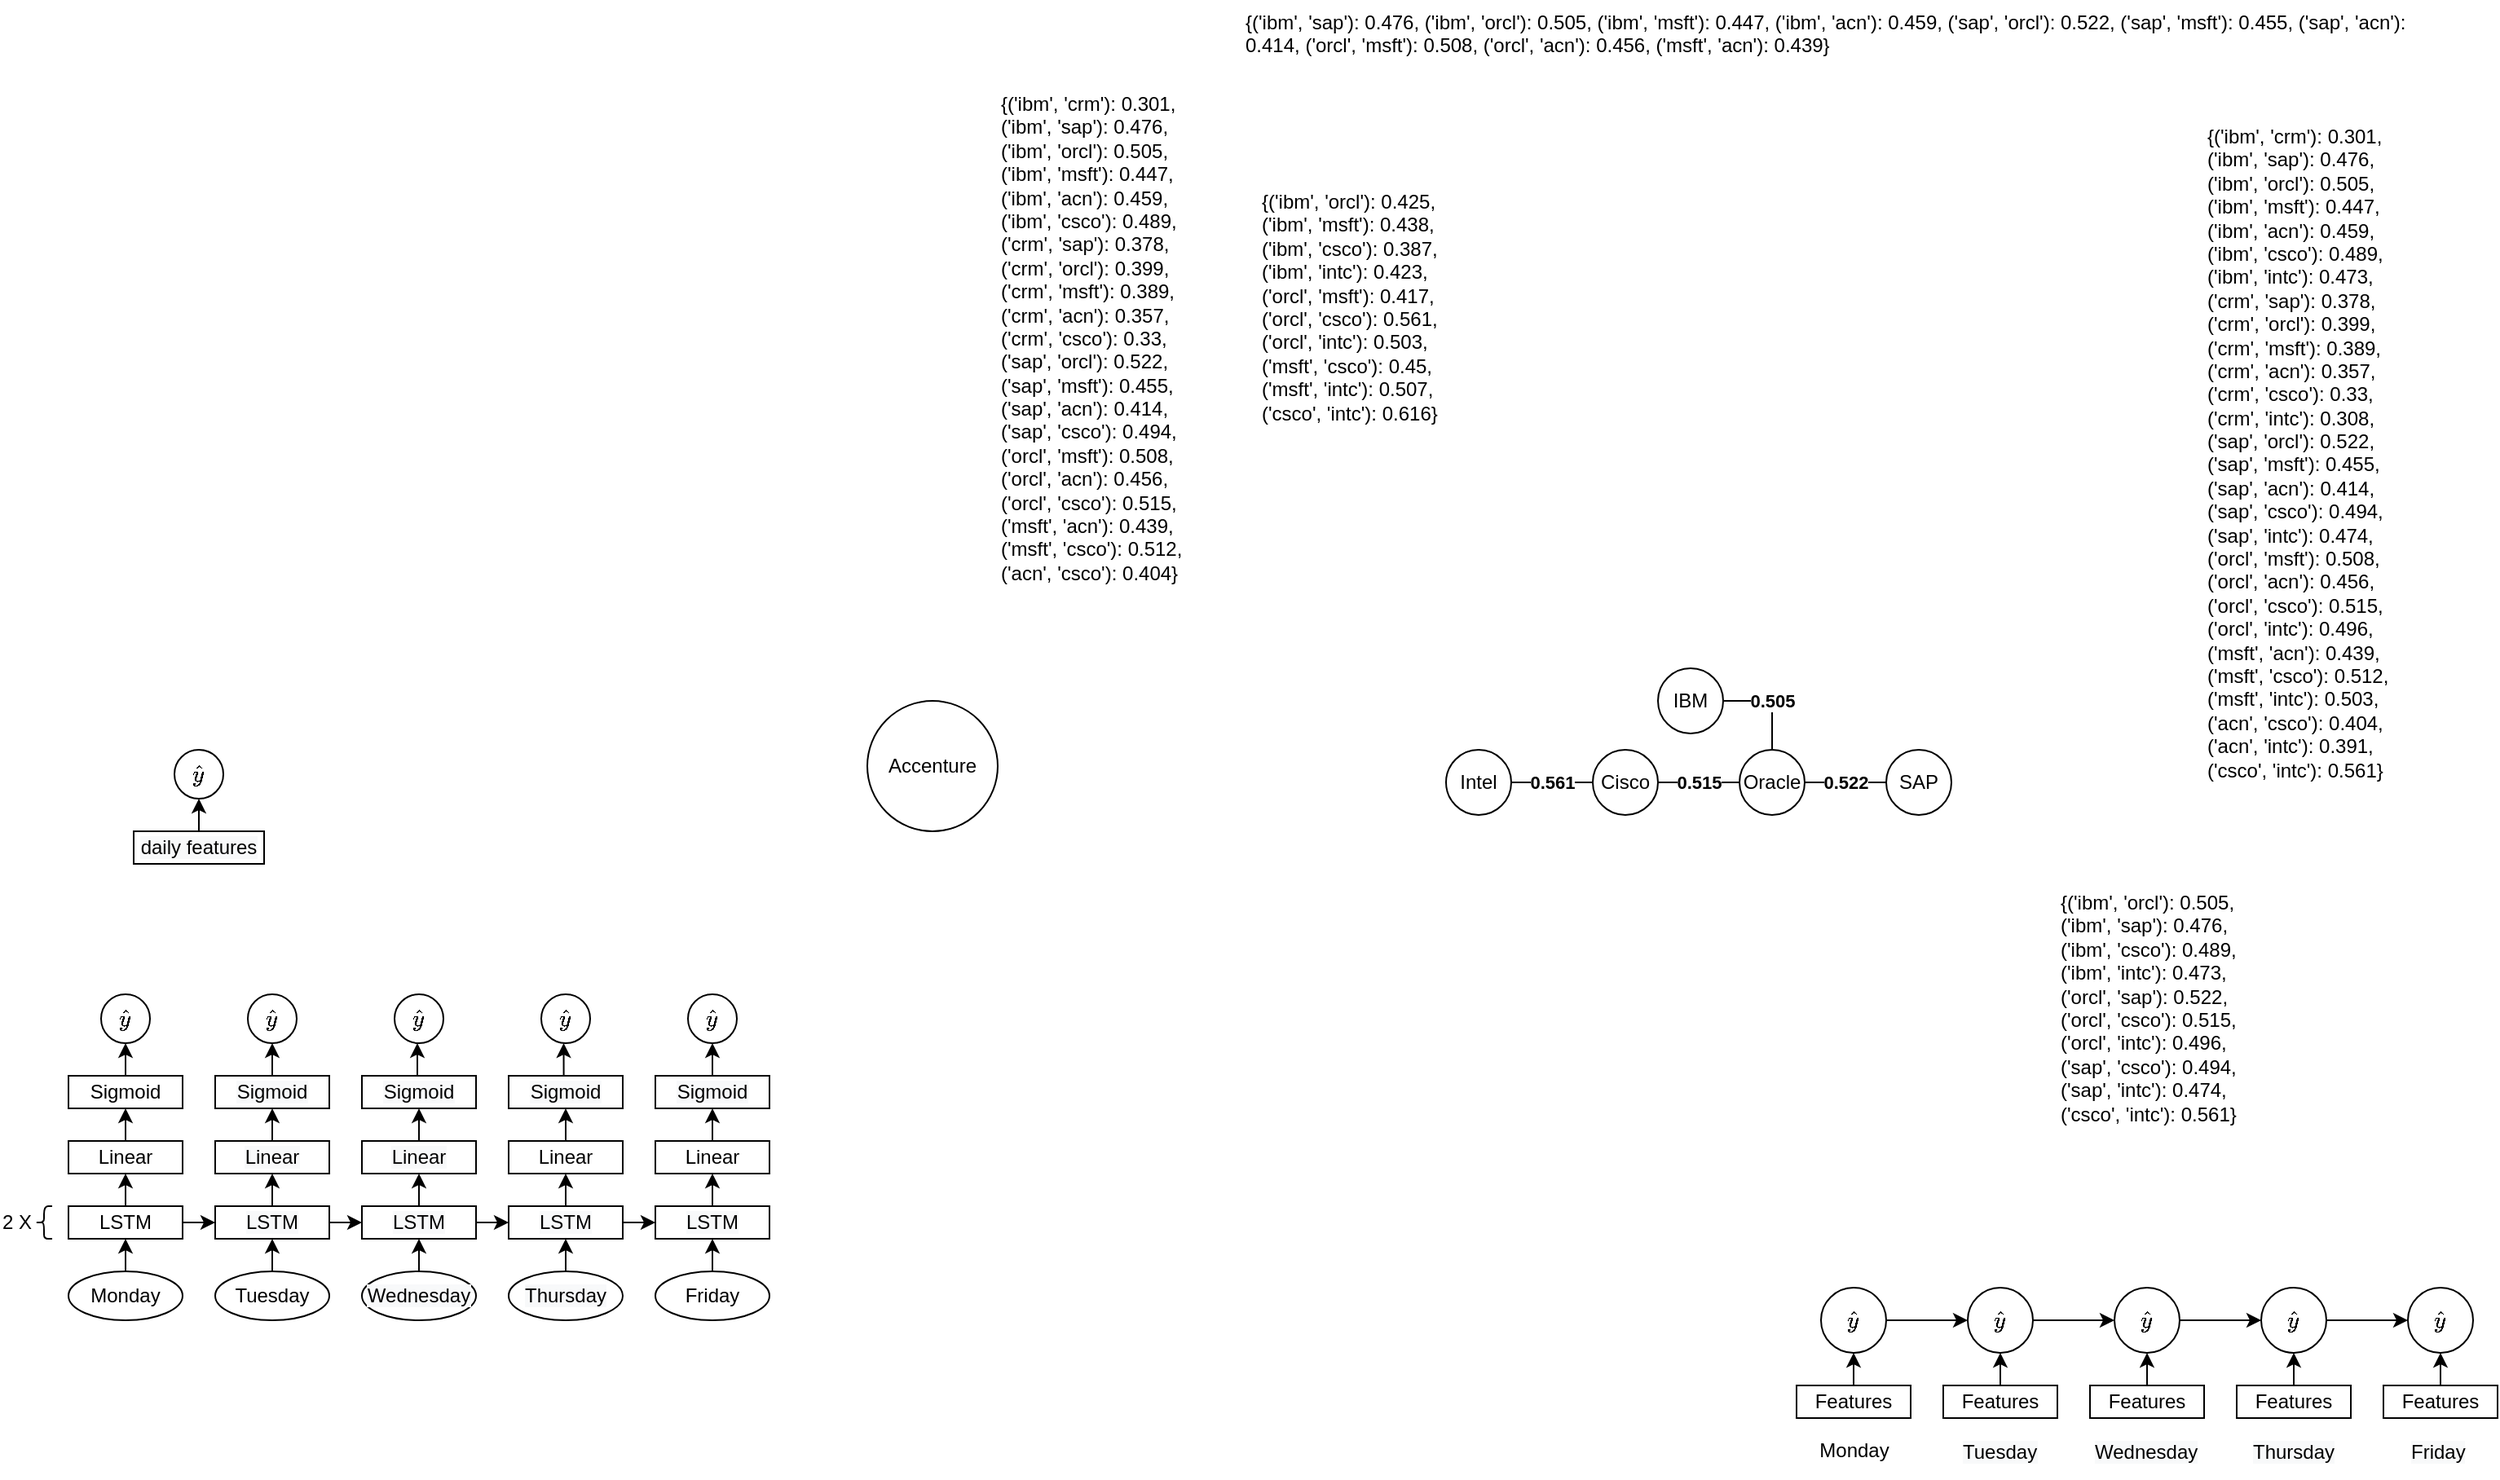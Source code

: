 <mxfile version="13.6.9" type="github">
  <diagram id="E6s0HOv1Aa1o53uXts_-" name="Page-1">
    <mxGraphModel dx="1419" dy="293" grid="1" gridSize="10" guides="1" tooltips="1" connect="1" arrows="1" fold="1" page="1" pageScale="1" pageWidth="850" pageHeight="1100" math="1" shadow="0">
      <root>
        <mxCell id="0" />
        <mxCell id="1" parent="0" />
        <mxCell id="63We0tcy4YD0tNSfpsTy-4" value="{(&#39;ibm&#39;, &#39;sap&#39;): 0.476, (&#39;ibm&#39;, &#39;orcl&#39;): 0.505, (&#39;ibm&#39;, &#39;msft&#39;): 0.447, (&#39;ibm&#39;, &#39;acn&#39;): 0.459, (&#39;sap&#39;, &#39;orcl&#39;): 0.522, (&#39;sap&#39;, &#39;msft&#39;): 0.455, (&#39;sap&#39;, &#39;acn&#39;): 0.414, (&#39;orcl&#39;, &#39;msft&#39;): 0.508, (&#39;orcl&#39;, &#39;acn&#39;): 0.456, (&#39;msft&#39;, &#39;acn&#39;): 0.439}" style="text;whiteSpace=wrap;html=1;" parent="1" vertex="1">
          <mxGeometry x="80" y="160" width="730" height="90" as="geometry" />
        </mxCell>
        <mxCell id="63We0tcy4YD0tNSfpsTy-9" value="Accenture" style="ellipse;whiteSpace=wrap;html=1;aspect=fixed;" parent="1" vertex="1">
          <mxGeometry x="-150" y="590" width="80" height="80" as="geometry" />
        </mxCell>
        <mxCell id="63We0tcy4YD0tNSfpsTy-21" value="{(&#39;ibm&#39;, &#39;crm&#39;): 0.301, (&#39;ibm&#39;, &#39;sap&#39;): 0.476, (&#39;ibm&#39;, &#39;orcl&#39;): 0.505, (&#39;ibm&#39;, &#39;msft&#39;): 0.447, (&#39;ibm&#39;, &#39;acn&#39;): 0.459, (&#39;ibm&#39;, &#39;csco&#39;): 0.489, (&#39;crm&#39;, &#39;sap&#39;): 0.378, (&#39;crm&#39;, &#39;orcl&#39;): 0.399, (&#39;crm&#39;, &#39;msft&#39;): 0.389, (&#39;crm&#39;, &#39;acn&#39;): 0.357, (&#39;crm&#39;, &#39;csco&#39;): 0.33, (&#39;sap&#39;, &#39;orcl&#39;): 0.522, (&#39;sap&#39;, &#39;msft&#39;): 0.455, (&#39;sap&#39;, &#39;acn&#39;): 0.414, (&#39;sap&#39;, &#39;csco&#39;): 0.494, (&#39;orcl&#39;, &#39;msft&#39;): 0.508, (&#39;orcl&#39;, &#39;acn&#39;): 0.456, (&#39;orcl&#39;, &#39;csco&#39;): 0.515, (&#39;msft&#39;, &#39;acn&#39;): 0.439, (&#39;msft&#39;, &#39;csco&#39;): 0.512, (&#39;acn&#39;, &#39;csco&#39;): 0.404}" style="text;whiteSpace=wrap;html=1;" parent="1" vertex="1">
          <mxGeometry x="-70" y="210" width="130" height="90" as="geometry" />
        </mxCell>
        <mxCell id="63We0tcy4YD0tNSfpsTy-27" value="{(&#39;ibm&#39;, &#39;crm&#39;): 0.301, (&#39;ibm&#39;, &#39;sap&#39;): 0.476, (&#39;ibm&#39;, &#39;orcl&#39;): 0.505, (&#39;ibm&#39;, &#39;msft&#39;): 0.447, (&#39;ibm&#39;, &#39;acn&#39;): 0.459, (&#39;ibm&#39;, &#39;csco&#39;): 0.489, (&#39;ibm&#39;, &#39;intc&#39;): 0.473, (&#39;crm&#39;, &#39;sap&#39;): 0.378, (&#39;crm&#39;, &#39;orcl&#39;): 0.399, (&#39;crm&#39;, &#39;msft&#39;): 0.389, (&#39;crm&#39;, &#39;acn&#39;): 0.357, (&#39;crm&#39;, &#39;csco&#39;): 0.33, (&#39;crm&#39;, &#39;intc&#39;): 0.308, (&#39;sap&#39;, &#39;orcl&#39;): 0.522, (&#39;sap&#39;, &#39;msft&#39;): 0.455, (&#39;sap&#39;, &#39;acn&#39;): 0.414, (&#39;sap&#39;, &#39;csco&#39;): 0.494, (&#39;sap&#39;, &#39;intc&#39;): 0.474, (&#39;orcl&#39;, &#39;msft&#39;): 0.508, (&#39;orcl&#39;, &#39;acn&#39;): 0.456, (&#39;orcl&#39;, &#39;csco&#39;): 0.515, (&#39;orcl&#39;, &#39;intc&#39;): 0.496, (&#39;msft&#39;, &#39;acn&#39;): 0.439, (&#39;msft&#39;, &#39;csco&#39;): 0.512, (&#39;msft&#39;, &#39;intc&#39;): 0.503, (&#39;acn&#39;, &#39;csco&#39;): 0.404, (&#39;acn&#39;, &#39;intc&#39;): 0.391, (&#39;csco&#39;, &#39;intc&#39;): 0.561}" style="text;whiteSpace=wrap;html=1;" parent="1" vertex="1">
          <mxGeometry x="670" y="230" width="120" height="410" as="geometry" />
        </mxCell>
        <mxCell id="63We0tcy4YD0tNSfpsTy-31" value="{(&#39;ibm&#39;, &#39;orcl&#39;): 0.425, (&#39;ibm&#39;, &#39;msft&#39;): 0.438, (&#39;ibm&#39;, &#39;csco&#39;): 0.387, (&#39;ibm&#39;, &#39;intc&#39;): 0.423, (&#39;orcl&#39;, &#39;msft&#39;): 0.417, (&#39;orcl&#39;, &#39;csco&#39;): 0.561, (&#39;orcl&#39;, &#39;intc&#39;): 0.503, (&#39;msft&#39;, &#39;csco&#39;): 0.45, (&#39;msft&#39;, &#39;intc&#39;): 0.507, (&#39;csco&#39;, &#39;intc&#39;): 0.616}" style="text;whiteSpace=wrap;html=1;" parent="1" vertex="1">
          <mxGeometry x="90" y="270" width="110" height="60" as="geometry" />
        </mxCell>
        <mxCell id="63We0tcy4YD0tNSfpsTy-33" value="{(&#39;ibm&#39;, &#39;orcl&#39;): 0.505, (&#39;ibm&#39;, &#39;sap&#39;): 0.476, (&#39;ibm&#39;, &#39;csco&#39;): 0.489, (&#39;ibm&#39;, &#39;intc&#39;): 0.473, (&#39;orcl&#39;, &#39;sap&#39;): 0.522, (&#39;orcl&#39;, &#39;csco&#39;): 0.515, (&#39;orcl&#39;, &#39;intc&#39;): 0.496, (&#39;sap&#39;, &#39;csco&#39;): 0.494, (&#39;sap&#39;, &#39;intc&#39;): 0.474, (&#39;csco&#39;, &#39;intc&#39;): 0.561}" style="text;whiteSpace=wrap;html=1;" parent="1" vertex="1">
          <mxGeometry x="580" y="700" width="110" height="60" as="geometry" />
        </mxCell>
        <mxCell id="n5IDzBsflQ4T4mHAfqF0-4" value="" style="edgeStyle=orthogonalEdgeStyle;rounded=0;orthogonalLoop=1;jettySize=auto;html=1;" parent="1" source="n5IDzBsflQ4T4mHAfqF0-1" target="n5IDzBsflQ4T4mHAfqF0-3" edge="1">
          <mxGeometry relative="1" as="geometry" />
        </mxCell>
        <mxCell id="n5IDzBsflQ4T4mHAfqF0-1" value="$$\hat{y}$$" style="ellipse;whiteSpace=wrap;html=1;aspect=fixed;" parent="1" vertex="1">
          <mxGeometry x="435" y="950" width="40" height="40" as="geometry" />
        </mxCell>
        <mxCell id="n5IDzBsflQ4T4mHAfqF0-6" value="" style="edgeStyle=orthogonalEdgeStyle;rounded=0;orthogonalLoop=1;jettySize=auto;html=1;" parent="1" source="n5IDzBsflQ4T4mHAfqF0-3" target="n5IDzBsflQ4T4mHAfqF0-5" edge="1">
          <mxGeometry relative="1" as="geometry" />
        </mxCell>
        <mxCell id="n5IDzBsflQ4T4mHAfqF0-3" value="&lt;meta charset=&quot;utf-8&quot;&gt;&lt;span style=&quot;color: rgb(0, 0, 0); font-family: helvetica; font-size: 12px; font-style: normal; font-weight: 400; letter-spacing: normal; text-align: center; text-indent: 0px; text-transform: none; word-spacing: 0px; background-color: rgb(248, 249, 250); display: inline; float: none;&quot;&gt;$$\hat{y}$$&lt;/span&gt;" style="ellipse;whiteSpace=wrap;html=1;aspect=fixed;" parent="1" vertex="1">
          <mxGeometry x="525" y="950" width="40" height="40" as="geometry" />
        </mxCell>
        <mxCell id="n5IDzBsflQ4T4mHAfqF0-8" value="" style="edgeStyle=orthogonalEdgeStyle;rounded=0;orthogonalLoop=1;jettySize=auto;html=1;" parent="1" source="n5IDzBsflQ4T4mHAfqF0-5" target="n5IDzBsflQ4T4mHAfqF0-7" edge="1">
          <mxGeometry relative="1" as="geometry" />
        </mxCell>
        <mxCell id="n5IDzBsflQ4T4mHAfqF0-5" value="&lt;meta charset=&quot;utf-8&quot;&gt;&lt;span style=&quot;color: rgb(0, 0, 0); font-family: helvetica; font-size: 12px; font-style: normal; font-weight: 400; letter-spacing: normal; text-align: center; text-indent: 0px; text-transform: none; word-spacing: 0px; background-color: rgb(248, 249, 250); display: inline; float: none;&quot;&gt;$$\hat{y}$$&lt;/span&gt;" style="ellipse;whiteSpace=wrap;html=1;aspect=fixed;fontSize=10;" parent="1" vertex="1">
          <mxGeometry x="615" y="950" width="40" height="40" as="geometry" />
        </mxCell>
        <mxCell id="IyEsxeI1Rm3gyHsPwHQG-2" value="" style="edgeStyle=orthogonalEdgeStyle;rounded=0;orthogonalLoop=1;jettySize=auto;html=1;" parent="1" source="n5IDzBsflQ4T4mHAfqF0-7" target="IyEsxeI1Rm3gyHsPwHQG-1" edge="1">
          <mxGeometry relative="1" as="geometry" />
        </mxCell>
        <mxCell id="n5IDzBsflQ4T4mHAfqF0-7" value="&lt;meta charset=&quot;utf-8&quot;&gt;&lt;span style=&quot;color: rgb(0, 0, 0); font-family: helvetica; font-size: 12px; font-style: normal; font-weight: 400; letter-spacing: normal; text-align: center; text-indent: 0px; text-transform: none; word-spacing: 0px; background-color: rgb(248, 249, 250); display: inline; float: none;&quot;&gt;$$\hat{y}$$&lt;/span&gt;" style="ellipse;whiteSpace=wrap;html=1;aspect=fixed;" parent="1" vertex="1">
          <mxGeometry x="705" y="950" width="40" height="40" as="geometry" />
        </mxCell>
        <mxCell id="n5IDzBsflQ4T4mHAfqF0-13" value="" style="group;fontStyle=1" parent="1" vertex="1" connectable="0">
          <mxGeometry x="200" y="450" width="380" height="230" as="geometry" />
        </mxCell>
        <mxCell id="63We0tcy4YD0tNSfpsTy-1" value="IBM" style="ellipse;whiteSpace=wrap;html=1;aspect=fixed;fontStyle=0" parent="n5IDzBsflQ4T4mHAfqF0-13" vertex="1">
          <mxGeometry x="135" y="120" width="40" height="40" as="geometry" />
        </mxCell>
        <mxCell id="63We0tcy4YD0tNSfpsTy-2" value="SAP" style="ellipse;whiteSpace=wrap;html=1;aspect=fixed;fontStyle=0" parent="n5IDzBsflQ4T4mHAfqF0-13" vertex="1">
          <mxGeometry x="275" y="170" width="40" height="40" as="geometry" />
        </mxCell>
        <mxCell id="63We0tcy4YD0tNSfpsTy-11" value="0.522" style="edgeStyle=orthogonalEdgeStyle;rounded=0;orthogonalLoop=1;jettySize=auto;html=1;exitX=1;exitY=0.5;exitDx=0;exitDy=0;endArrow=none;endFill=0;fontStyle=1" parent="n5IDzBsflQ4T4mHAfqF0-13" source="63We0tcy4YD0tNSfpsTy-5" target="63We0tcy4YD0tNSfpsTy-2" edge="1">
          <mxGeometry relative="1" as="geometry" />
        </mxCell>
        <mxCell id="63We0tcy4YD0tNSfpsTy-5" value="Oracle" style="ellipse;whiteSpace=wrap;html=1;aspect=fixed;fontStyle=0" parent="n5IDzBsflQ4T4mHAfqF0-13" vertex="1">
          <mxGeometry x="185" y="170" width="40" height="40" as="geometry" />
        </mxCell>
        <mxCell id="63We0tcy4YD0tNSfpsTy-6" value="0.505" style="edgeStyle=orthogonalEdgeStyle;rounded=0;orthogonalLoop=1;jettySize=auto;html=1;endArrow=none;endFill=0;fontStyle=1" parent="n5IDzBsflQ4T4mHAfqF0-13" source="63We0tcy4YD0tNSfpsTy-1" target="63We0tcy4YD0tNSfpsTy-5" edge="1">
          <mxGeometry relative="1" as="geometry" />
        </mxCell>
        <mxCell id="63We0tcy4YD0tNSfpsTy-23" value="0.515" style="edgeStyle=orthogonalEdgeStyle;rounded=0;orthogonalLoop=1;jettySize=auto;html=1;exitX=1;exitY=0.5;exitDx=0;exitDy=0;entryX=0;entryY=0.5;entryDx=0;entryDy=0;endArrow=none;endFill=0;fontStyle=1" parent="n5IDzBsflQ4T4mHAfqF0-13" source="63We0tcy4YD0tNSfpsTy-22" target="63We0tcy4YD0tNSfpsTy-5" edge="1">
          <mxGeometry relative="1" as="geometry" />
        </mxCell>
        <mxCell id="63We0tcy4YD0tNSfpsTy-22" value="Cisco" style="ellipse;whiteSpace=wrap;html=1;aspect=fixed;fontStyle=0" parent="n5IDzBsflQ4T4mHAfqF0-13" vertex="1">
          <mxGeometry x="95" y="170" width="40" height="40" as="geometry" />
        </mxCell>
        <mxCell id="63We0tcy4YD0tNSfpsTy-28" value="Intel" style="ellipse;whiteSpace=wrap;html=1;aspect=fixed;fontStyle=0" parent="n5IDzBsflQ4T4mHAfqF0-13" vertex="1">
          <mxGeometry x="5" y="170" width="40" height="40" as="geometry" />
        </mxCell>
        <mxCell id="63We0tcy4YD0tNSfpsTy-32" value="0.561" style="edgeStyle=orthogonalEdgeStyle;rounded=0;orthogonalLoop=1;jettySize=auto;html=1;entryX=0;entryY=0.5;entryDx=0;entryDy=0;endArrow=none;endFill=0;fontStyle=1" parent="n5IDzBsflQ4T4mHAfqF0-13" source="63We0tcy4YD0tNSfpsTy-28" target="63We0tcy4YD0tNSfpsTy-22" edge="1">
          <mxGeometry relative="1" as="geometry" />
        </mxCell>
        <mxCell id="IyEsxeI1Rm3gyHsPwHQG-1" value="&lt;meta charset=&quot;utf-8&quot;&gt;&lt;span style=&quot;color: rgb(0, 0, 0); font-family: helvetica; font-size: 12px; font-style: normal; font-weight: 400; letter-spacing: normal; text-align: center; text-indent: 0px; text-transform: none; word-spacing: 0px; background-color: rgb(248, 249, 250); display: inline; float: none;&quot;&gt;$$\hat{y}$$&lt;/span&gt;" style="ellipse;whiteSpace=wrap;html=1;aspect=fixed;" parent="1" vertex="1">
          <mxGeometry x="795" y="950" width="40" height="40" as="geometry" />
        </mxCell>
        <mxCell id="IyEsxeI1Rm3gyHsPwHQG-18" style="edgeStyle=orthogonalEdgeStyle;rounded=0;orthogonalLoop=1;jettySize=auto;html=1;exitX=0.5;exitY=0;exitDx=0;exitDy=0;entryX=0.5;entryY=1;entryDx=0;entryDy=0;fontSize=12;" parent="1" source="IyEsxeI1Rm3gyHsPwHQG-4" target="n5IDzBsflQ4T4mHAfqF0-1" edge="1">
          <mxGeometry relative="1" as="geometry" />
        </mxCell>
        <mxCell id="IyEsxeI1Rm3gyHsPwHQG-4" value="Features" style="rounded=0;whiteSpace=wrap;html=1;fontSize=12;" parent="1" vertex="1">
          <mxGeometry x="420" y="1010" width="70" height="20" as="geometry" />
        </mxCell>
        <mxCell id="IyEsxeI1Rm3gyHsPwHQG-5" value="&lt;font style=&quot;font-size: 12px&quot;&gt;Monday&lt;/font&gt;" style="text;html=1;align=center;verticalAlign=middle;resizable=0;points=[];autosize=1;fontSize=12;" parent="1" vertex="1">
          <mxGeometry x="425" y="1039.5" width="60" height="20" as="geometry" />
        </mxCell>
        <mxCell id="IyEsxeI1Rm3gyHsPwHQG-6" value="&lt;meta charset=&quot;utf-8&quot; style=&quot;font-size: 12px;&quot;&gt;&lt;span style=&quot;color: rgb(0, 0, 0); font-family: helvetica; font-size: 12px; font-style: normal; font-weight: 400; letter-spacing: normal; text-align: center; text-indent: 0px; text-transform: none; word-spacing: 0px; background-color: rgb(248, 249, 250); display: inline; float: none;&quot;&gt;Tuesday&lt;/span&gt;" style="text;whiteSpace=wrap;html=1;fontSize=12;" parent="1" vertex="1">
          <mxGeometry x="520" y="1037" width="50" height="30" as="geometry" />
        </mxCell>
        <mxCell id="IyEsxeI1Rm3gyHsPwHQG-7" value="&lt;span style=&quot;color: rgb(0, 0, 0); font-family: helvetica; font-style: normal; font-weight: 400; letter-spacing: normal; text-align: center; text-indent: 0px; text-transform: none; word-spacing: 0px; background-color: rgb(248, 249, 250); display: inline; float: none; font-size: 12px;&quot;&gt;&lt;font style=&quot;font-size: 12px&quot;&gt;Wednesday&lt;/font&gt;&lt;/span&gt;" style="text;whiteSpace=wrap;html=1;fontSize=12;" parent="1" vertex="1">
          <mxGeometry x="601.25" y="1037" width="67.5" height="25" as="geometry" />
        </mxCell>
        <mxCell id="IyEsxeI1Rm3gyHsPwHQG-8" value="&lt;meta charset=&quot;utf-8&quot; style=&quot;font-size: 12px;&quot;&gt;&lt;span style=&quot;color: rgb(0, 0, 0); font-family: helvetica; font-size: 12px; font-style: normal; font-weight: 400; letter-spacing: normal; text-align: center; text-indent: 0px; text-transform: none; word-spacing: 0px; background-color: rgb(248, 249, 250); display: inline; float: none;&quot;&gt;Thursday&lt;/span&gt;" style="text;whiteSpace=wrap;html=1;fontSize=12;" parent="1" vertex="1">
          <mxGeometry x="697.5" y="1037" width="55" height="30" as="geometry" />
        </mxCell>
        <mxCell id="IyEsxeI1Rm3gyHsPwHQG-9" value="&lt;meta charset=&quot;utf-8&quot; style=&quot;font-size: 12px;&quot;&gt;&lt;span style=&quot;color: rgb(0, 0, 0); font-family: helvetica; font-size: 12px; font-style: normal; font-weight: 400; letter-spacing: normal; text-align: center; text-indent: 0px; text-transform: none; word-spacing: 0px; background-color: rgb(248, 249, 250); display: inline; float: none;&quot;&gt;Friday&lt;/span&gt;" style="text;whiteSpace=wrap;html=1;fontSize=12;" parent="1" vertex="1">
          <mxGeometry x="795" y="1037" width="40" height="30" as="geometry" />
        </mxCell>
        <mxCell id="IyEsxeI1Rm3gyHsPwHQG-17" style="edgeStyle=orthogonalEdgeStyle;rounded=0;orthogonalLoop=1;jettySize=auto;html=1;exitX=0.5;exitY=0;exitDx=0;exitDy=0;entryX=0.5;entryY=1;entryDx=0;entryDy=0;fontSize=12;" parent="1" source="IyEsxeI1Rm3gyHsPwHQG-10" target="n5IDzBsflQ4T4mHAfqF0-3" edge="1">
          <mxGeometry relative="1" as="geometry" />
        </mxCell>
        <mxCell id="IyEsxeI1Rm3gyHsPwHQG-10" value="Features" style="rounded=0;whiteSpace=wrap;html=1;fontSize=12;" parent="1" vertex="1">
          <mxGeometry x="510" y="1010" width="70" height="20" as="geometry" />
        </mxCell>
        <mxCell id="IyEsxeI1Rm3gyHsPwHQG-16" style="edgeStyle=orthogonalEdgeStyle;rounded=0;orthogonalLoop=1;jettySize=auto;html=1;exitX=0.5;exitY=0;exitDx=0;exitDy=0;entryX=0.5;entryY=1;entryDx=0;entryDy=0;fontSize=12;" parent="1" source="IyEsxeI1Rm3gyHsPwHQG-11" target="n5IDzBsflQ4T4mHAfqF0-5" edge="1">
          <mxGeometry relative="1" as="geometry" />
        </mxCell>
        <mxCell id="IyEsxeI1Rm3gyHsPwHQG-11" value="Features" style="rounded=0;whiteSpace=wrap;html=1;fontSize=12;" parent="1" vertex="1">
          <mxGeometry x="600" y="1010" width="70" height="20" as="geometry" />
        </mxCell>
        <mxCell id="IyEsxeI1Rm3gyHsPwHQG-15" style="edgeStyle=orthogonalEdgeStyle;rounded=0;orthogonalLoop=1;jettySize=auto;html=1;exitX=0.5;exitY=0;exitDx=0;exitDy=0;entryX=0.5;entryY=1;entryDx=0;entryDy=0;fontSize=12;" parent="1" source="IyEsxeI1Rm3gyHsPwHQG-12" target="n5IDzBsflQ4T4mHAfqF0-7" edge="1">
          <mxGeometry relative="1" as="geometry" />
        </mxCell>
        <mxCell id="IyEsxeI1Rm3gyHsPwHQG-12" value="Features" style="rounded=0;whiteSpace=wrap;html=1;fontSize=12;" parent="1" vertex="1">
          <mxGeometry x="690" y="1010" width="70" height="20" as="geometry" />
        </mxCell>
        <mxCell id="IyEsxeI1Rm3gyHsPwHQG-14" style="edgeStyle=orthogonalEdgeStyle;rounded=0;orthogonalLoop=1;jettySize=auto;html=1;exitX=0.5;exitY=0;exitDx=0;exitDy=0;entryX=0.5;entryY=1;entryDx=0;entryDy=0;fontSize=12;" parent="1" source="IyEsxeI1Rm3gyHsPwHQG-13" target="IyEsxeI1Rm3gyHsPwHQG-1" edge="1">
          <mxGeometry relative="1" as="geometry" />
        </mxCell>
        <mxCell id="IyEsxeI1Rm3gyHsPwHQG-13" value="Features" style="rounded=0;whiteSpace=wrap;html=1;fontSize=12;" parent="1" vertex="1">
          <mxGeometry x="780" y="1010" width="70" height="20" as="geometry" />
        </mxCell>
        <mxCell id="IyEsxeI1Rm3gyHsPwHQG-21" value="$$\hat{y}$$" style="ellipse;whiteSpace=wrap;html=1;aspect=fixed;" parent="1" vertex="1">
          <mxGeometry x="-620" y="770" width="30" height="30" as="geometry" />
        </mxCell>
        <mxCell id="IyEsxeI1Rm3gyHsPwHQG-23" value="&lt;meta charset=&quot;utf-8&quot;&gt;&lt;span style=&quot;color: rgb(0, 0, 0); font-family: helvetica; font-size: 12px; font-style: normal; font-weight: 400; letter-spacing: normal; text-align: center; text-indent: 0px; text-transform: none; word-spacing: 0px; background-color: rgb(248, 249, 250); display: inline; float: none;&quot;&gt;$$\hat{y}$$&lt;/span&gt;" style="ellipse;whiteSpace=wrap;html=1;aspect=fixed;" parent="1" vertex="1">
          <mxGeometry x="-530" y="770" width="30" height="30" as="geometry" />
        </mxCell>
        <mxCell id="IyEsxeI1Rm3gyHsPwHQG-28" value="&lt;meta charset=&quot;utf-8&quot;&gt;&lt;span style=&quot;color: rgb(0, 0, 0); font-family: helvetica; font-size: 12px; font-style: normal; font-weight: 400; letter-spacing: normal; text-align: center; text-indent: 0px; text-transform: none; word-spacing: 0px; background-color: rgb(248, 249, 250); display: inline; float: none;&quot;&gt;$$\hat{y}$$&lt;/span&gt;" style="ellipse;whiteSpace=wrap;html=1;aspect=fixed;" parent="1" vertex="1">
          <mxGeometry x="-260" y="770" width="30" height="30" as="geometry" />
        </mxCell>
        <mxCell id="IyEsxeI1Rm3gyHsPwHQG-29" style="edgeStyle=orthogonalEdgeStyle;rounded=0;orthogonalLoop=1;jettySize=auto;html=1;exitX=0.5;exitY=0;exitDx=0;exitDy=0;entryX=0.5;entryY=1;entryDx=0;entryDy=0;fontSize=12;" parent="1" source="IyEsxeI1Rm3gyHsPwHQG-30" target="IyEsxeI1Rm3gyHsPwHQG-21" edge="1">
          <mxGeometry relative="1" as="geometry" />
        </mxCell>
        <mxCell id="IyEsxeI1Rm3gyHsPwHQG-30" value="Sigmoid" style="rounded=0;whiteSpace=wrap;html=1;fontSize=12;" parent="1" vertex="1">
          <mxGeometry x="-640" y="820" width="70" height="20" as="geometry" />
        </mxCell>
        <mxCell id="IyEsxeI1Rm3gyHsPwHQG-31" style="edgeStyle=orthogonalEdgeStyle;rounded=0;orthogonalLoop=1;jettySize=auto;html=1;exitX=0.5;exitY=0;exitDx=0;exitDy=0;entryX=0.5;entryY=1;entryDx=0;entryDy=0;fontSize=12;" parent="1" source="IyEsxeI1Rm3gyHsPwHQG-32" target="IyEsxeI1Rm3gyHsPwHQG-23" edge="1">
          <mxGeometry relative="1" as="geometry" />
        </mxCell>
        <mxCell id="IyEsxeI1Rm3gyHsPwHQG-32" value="&lt;meta charset=&quot;utf-8&quot;&gt;&lt;span style=&quot;color: rgb(0, 0, 0); font-family: helvetica; font-size: 12px; font-style: normal; font-weight: 400; letter-spacing: normal; text-align: center; text-indent: 0px; text-transform: none; word-spacing: 0px; background-color: rgb(248, 249, 250); display: inline; float: none;&quot;&gt;Sigmoid&lt;/span&gt;" style="rounded=0;whiteSpace=wrap;html=1;fontSize=12;" parent="1" vertex="1">
          <mxGeometry x="-550" y="820" width="70" height="20" as="geometry" />
        </mxCell>
        <mxCell id="IyEsxeI1Rm3gyHsPwHQG-33" style="edgeStyle=orthogonalEdgeStyle;rounded=0;orthogonalLoop=1;jettySize=auto;html=1;exitX=0.5;exitY=0;exitDx=0;exitDy=0;entryX=0.5;entryY=1;entryDx=0;entryDy=0;fontSize=12;" parent="1" source="IyEsxeI1Rm3gyHsPwHQG-34" edge="1">
          <mxGeometry relative="1" as="geometry">
            <mxPoint x="-426" y="800" as="targetPoint" />
          </mxGeometry>
        </mxCell>
        <mxCell id="IyEsxeI1Rm3gyHsPwHQG-34" value="&lt;meta charset=&quot;utf-8&quot;&gt;&lt;span style=&quot;color: rgb(0, 0, 0); font-family: helvetica; font-size: 12px; font-style: normal; font-weight: 400; letter-spacing: normal; text-align: center; text-indent: 0px; text-transform: none; word-spacing: 0px; background-color: rgb(248, 249, 250); display: inline; float: none;&quot;&gt;Sigmoid&lt;/span&gt;" style="rounded=0;whiteSpace=wrap;html=1;fontSize=12;" parent="1" vertex="1">
          <mxGeometry x="-460" y="820" width="70" height="20" as="geometry" />
        </mxCell>
        <mxCell id="IyEsxeI1Rm3gyHsPwHQG-35" style="edgeStyle=orthogonalEdgeStyle;rounded=0;orthogonalLoop=1;jettySize=auto;html=1;exitX=0.5;exitY=0;exitDx=0;exitDy=0;entryX=0.5;entryY=1;entryDx=0;entryDy=0;fontSize=12;" parent="1" source="IyEsxeI1Rm3gyHsPwHQG-36" edge="1">
          <mxGeometry relative="1" as="geometry">
            <mxPoint x="-336.25" y="800" as="targetPoint" />
          </mxGeometry>
        </mxCell>
        <mxCell id="IyEsxeI1Rm3gyHsPwHQG-36" value="&lt;meta charset=&quot;utf-8&quot;&gt;&lt;span style=&quot;color: rgb(0, 0, 0); font-family: helvetica; font-size: 12px; font-style: normal; font-weight: 400; letter-spacing: normal; text-align: center; text-indent: 0px; text-transform: none; word-spacing: 0px; background-color: rgb(248, 249, 250); display: inline; float: none;&quot;&gt;Sigmoid&lt;/span&gt;" style="rounded=0;whiteSpace=wrap;html=1;fontSize=12;" parent="1" vertex="1">
          <mxGeometry x="-370" y="820" width="70" height="20" as="geometry" />
        </mxCell>
        <mxCell id="IyEsxeI1Rm3gyHsPwHQG-37" style="edgeStyle=orthogonalEdgeStyle;rounded=0;orthogonalLoop=1;jettySize=auto;html=1;exitX=0.5;exitY=0;exitDx=0;exitDy=0;entryX=0.5;entryY=1;entryDx=0;entryDy=0;fontSize=12;" parent="1" source="IyEsxeI1Rm3gyHsPwHQG-38" target="IyEsxeI1Rm3gyHsPwHQG-28" edge="1">
          <mxGeometry relative="1" as="geometry" />
        </mxCell>
        <mxCell id="IyEsxeI1Rm3gyHsPwHQG-38" value="&lt;meta charset=&quot;utf-8&quot;&gt;&lt;span style=&quot;color: rgb(0, 0, 0); font-family: helvetica; font-size: 12px; font-style: normal; font-weight: 400; letter-spacing: normal; text-align: center; text-indent: 0px; text-transform: none; word-spacing: 0px; background-color: rgb(248, 249, 250); display: inline; float: none;&quot;&gt;Sigmoid&lt;/span&gt;" style="rounded=0;whiteSpace=wrap;html=1;fontSize=12;" parent="1" vertex="1">
          <mxGeometry x="-280" y="820" width="70" height="20" as="geometry" />
        </mxCell>
        <mxCell id="IyEsxeI1Rm3gyHsPwHQG-39" style="edgeStyle=orthogonalEdgeStyle;rounded=0;orthogonalLoop=1;jettySize=auto;html=1;exitX=0.5;exitY=0;exitDx=0;exitDy=0;entryX=0.5;entryY=1;entryDx=0;entryDy=0;fontSize=12;" parent="1" source="IyEsxeI1Rm3gyHsPwHQG-40" edge="1">
          <mxGeometry relative="1" as="geometry">
            <mxPoint x="-605" y="840" as="targetPoint" />
          </mxGeometry>
        </mxCell>
        <mxCell id="IyEsxeI1Rm3gyHsPwHQG-40" value="Linear" style="rounded=0;whiteSpace=wrap;html=1;fontSize=12;" parent="1" vertex="1">
          <mxGeometry x="-640" y="860" width="70" height="20" as="geometry" />
        </mxCell>
        <mxCell id="IyEsxeI1Rm3gyHsPwHQG-41" style="edgeStyle=orthogonalEdgeStyle;rounded=0;orthogonalLoop=1;jettySize=auto;html=1;exitX=0.5;exitY=0;exitDx=0;exitDy=0;entryX=0.5;entryY=1;entryDx=0;entryDy=0;fontSize=12;" parent="1" source="IyEsxeI1Rm3gyHsPwHQG-42" edge="1">
          <mxGeometry relative="1" as="geometry">
            <mxPoint x="-515" y="840" as="targetPoint" />
          </mxGeometry>
        </mxCell>
        <mxCell id="IyEsxeI1Rm3gyHsPwHQG-42" value="&lt;meta charset=&quot;utf-8&quot;&gt;&lt;span style=&quot;color: rgb(0, 0, 0); font-family: helvetica; font-size: 12px; font-style: normal; font-weight: 400; letter-spacing: normal; text-align: center; text-indent: 0px; text-transform: none; word-spacing: 0px; background-color: rgb(248, 249, 250); display: inline; float: none;&quot;&gt;Linear&lt;/span&gt;" style="rounded=0;whiteSpace=wrap;html=1;fontSize=12;" parent="1" vertex="1">
          <mxGeometry x="-550" y="860" width="70" height="20" as="geometry" />
        </mxCell>
        <mxCell id="IyEsxeI1Rm3gyHsPwHQG-43" style="edgeStyle=orthogonalEdgeStyle;rounded=0;orthogonalLoop=1;jettySize=auto;html=1;exitX=0.5;exitY=0;exitDx=0;exitDy=0;entryX=0.5;entryY=1;entryDx=0;entryDy=0;fontSize=12;" parent="1" source="IyEsxeI1Rm3gyHsPwHQG-44" edge="1">
          <mxGeometry relative="1" as="geometry">
            <mxPoint x="-425" y="840" as="targetPoint" />
          </mxGeometry>
        </mxCell>
        <mxCell id="IyEsxeI1Rm3gyHsPwHQG-44" value="&lt;meta charset=&quot;utf-8&quot;&gt;&lt;span style=&quot;color: rgb(0, 0, 0); font-family: helvetica; font-size: 12px; font-style: normal; font-weight: 400; letter-spacing: normal; text-align: center; text-indent: 0px; text-transform: none; word-spacing: 0px; background-color: rgb(248, 249, 250); display: inline; float: none;&quot;&gt;Linear&lt;/span&gt;" style="rounded=0;whiteSpace=wrap;html=1;fontSize=12;" parent="1" vertex="1">
          <mxGeometry x="-460" y="860" width="70" height="20" as="geometry" />
        </mxCell>
        <mxCell id="IyEsxeI1Rm3gyHsPwHQG-45" style="edgeStyle=orthogonalEdgeStyle;rounded=0;orthogonalLoop=1;jettySize=auto;html=1;exitX=0.5;exitY=0;exitDx=0;exitDy=0;entryX=0.5;entryY=1;entryDx=0;entryDy=0;fontSize=12;" parent="1" source="IyEsxeI1Rm3gyHsPwHQG-46" edge="1">
          <mxGeometry relative="1" as="geometry">
            <mxPoint x="-335" y="840" as="targetPoint" />
          </mxGeometry>
        </mxCell>
        <mxCell id="IyEsxeI1Rm3gyHsPwHQG-46" value="&lt;span style=&quot;font-family: &amp;#34;helvetica&amp;#34;&quot;&gt;Linear&lt;/span&gt;" style="rounded=0;whiteSpace=wrap;html=1;fontSize=12;" parent="1" vertex="1">
          <mxGeometry x="-370" y="860" width="70" height="20" as="geometry" />
        </mxCell>
        <mxCell id="IyEsxeI1Rm3gyHsPwHQG-47" style="edgeStyle=orthogonalEdgeStyle;rounded=0;orthogonalLoop=1;jettySize=auto;html=1;exitX=0.5;exitY=0;exitDx=0;exitDy=0;entryX=0.5;entryY=1;entryDx=0;entryDy=0;fontSize=12;" parent="1" source="IyEsxeI1Rm3gyHsPwHQG-48" edge="1">
          <mxGeometry relative="1" as="geometry">
            <mxPoint x="-245" y="840" as="targetPoint" />
          </mxGeometry>
        </mxCell>
        <mxCell id="IyEsxeI1Rm3gyHsPwHQG-48" value="&lt;span style=&quot;font-family: &amp;#34;helvetica&amp;#34;&quot;&gt;Linear&lt;/span&gt;" style="rounded=0;whiteSpace=wrap;html=1;fontSize=12;" parent="1" vertex="1">
          <mxGeometry x="-280" y="860" width="70" height="20" as="geometry" />
        </mxCell>
        <mxCell id="IyEsxeI1Rm3gyHsPwHQG-50" style="edgeStyle=orthogonalEdgeStyle;rounded=0;orthogonalLoop=1;jettySize=auto;html=1;entryX=0.5;entryY=1;entryDx=0;entryDy=0;fontSize=12;" parent="1" edge="1">
          <mxGeometry relative="1" as="geometry">
            <mxPoint x="-605" y="880" as="targetPoint" />
            <mxPoint x="-600" y="910" as="sourcePoint" />
          </mxGeometry>
        </mxCell>
        <mxCell id="IyEsxeI1Rm3gyHsPwHQG-70" style="edgeStyle=orthogonalEdgeStyle;rounded=0;orthogonalLoop=1;jettySize=auto;html=1;exitX=1;exitY=0.5;exitDx=0;exitDy=0;entryX=0;entryY=0.5;entryDx=0;entryDy=0;fontSize=12;" parent="1" source="IyEsxeI1Rm3gyHsPwHQG-51" target="IyEsxeI1Rm3gyHsPwHQG-53" edge="1">
          <mxGeometry relative="1" as="geometry" />
        </mxCell>
        <mxCell id="IyEsxeI1Rm3gyHsPwHQG-51" value="LSTM" style="rounded=0;whiteSpace=wrap;html=1;fontSize=12;" parent="1" vertex="1">
          <mxGeometry x="-640" y="900" width="70" height="20" as="geometry" />
        </mxCell>
        <mxCell id="IyEsxeI1Rm3gyHsPwHQG-52" style="edgeStyle=orthogonalEdgeStyle;rounded=0;orthogonalLoop=1;jettySize=auto;html=1;exitX=0.5;exitY=0;exitDx=0;exitDy=0;entryX=0.5;entryY=1;entryDx=0;entryDy=0;fontSize=12;" parent="1" source="IyEsxeI1Rm3gyHsPwHQG-53" edge="1">
          <mxGeometry relative="1" as="geometry">
            <mxPoint x="-515" y="880" as="targetPoint" />
          </mxGeometry>
        </mxCell>
        <mxCell id="IyEsxeI1Rm3gyHsPwHQG-71" style="edgeStyle=orthogonalEdgeStyle;rounded=0;orthogonalLoop=1;jettySize=auto;html=1;exitX=1;exitY=0.5;exitDx=0;exitDy=0;entryX=0;entryY=0.5;entryDx=0;entryDy=0;fontSize=12;" parent="1" source="IyEsxeI1Rm3gyHsPwHQG-53" target="IyEsxeI1Rm3gyHsPwHQG-55" edge="1">
          <mxGeometry relative="1" as="geometry" />
        </mxCell>
        <mxCell id="IyEsxeI1Rm3gyHsPwHQG-53" value="&lt;meta charset=&quot;utf-8&quot;&gt;&lt;span style=&quot;color: rgb(0, 0, 0); font-family: helvetica; font-size: 12px; font-style: normal; font-weight: 400; letter-spacing: normal; text-align: center; text-indent: 0px; text-transform: none; word-spacing: 0px; background-color: rgb(248, 249, 250); display: inline; float: none;&quot;&gt;LSTM&lt;/span&gt;" style="rounded=0;whiteSpace=wrap;html=1;fontSize=12;" parent="1" vertex="1">
          <mxGeometry x="-550" y="900" width="70" height="20" as="geometry" />
        </mxCell>
        <mxCell id="IyEsxeI1Rm3gyHsPwHQG-54" style="edgeStyle=orthogonalEdgeStyle;rounded=0;orthogonalLoop=1;jettySize=auto;html=1;exitX=0.5;exitY=0;exitDx=0;exitDy=0;entryX=0.5;entryY=1;entryDx=0;entryDy=0;fontSize=12;" parent="1" source="IyEsxeI1Rm3gyHsPwHQG-55" edge="1">
          <mxGeometry relative="1" as="geometry">
            <mxPoint x="-425" y="880" as="targetPoint" />
          </mxGeometry>
        </mxCell>
        <mxCell id="IyEsxeI1Rm3gyHsPwHQG-72" style="edgeStyle=orthogonalEdgeStyle;rounded=0;orthogonalLoop=1;jettySize=auto;html=1;exitX=1;exitY=0.5;exitDx=0;exitDy=0;entryX=0;entryY=0.5;entryDx=0;entryDy=0;fontSize=12;" parent="1" source="IyEsxeI1Rm3gyHsPwHQG-55" target="IyEsxeI1Rm3gyHsPwHQG-57" edge="1">
          <mxGeometry relative="1" as="geometry" />
        </mxCell>
        <mxCell id="IyEsxeI1Rm3gyHsPwHQG-55" value="&lt;meta charset=&quot;utf-8&quot;&gt;&lt;span style=&quot;color: rgb(0, 0, 0); font-family: helvetica; font-size: 12px; font-style: normal; font-weight: 400; letter-spacing: normal; text-align: center; text-indent: 0px; text-transform: none; word-spacing: 0px; background-color: rgb(248, 249, 250); display: inline; float: none;&quot;&gt;LSTM&lt;/span&gt;" style="rounded=0;whiteSpace=wrap;html=1;fontSize=12;" parent="1" vertex="1">
          <mxGeometry x="-460" y="900" width="70" height="20" as="geometry" />
        </mxCell>
        <mxCell id="IyEsxeI1Rm3gyHsPwHQG-56" style="edgeStyle=orthogonalEdgeStyle;rounded=0;orthogonalLoop=1;jettySize=auto;html=1;exitX=0.5;exitY=0;exitDx=0;exitDy=0;entryX=0.5;entryY=1;entryDx=0;entryDy=0;fontSize=12;" parent="1" source="IyEsxeI1Rm3gyHsPwHQG-57" edge="1">
          <mxGeometry relative="1" as="geometry">
            <mxPoint x="-335" y="880" as="targetPoint" />
          </mxGeometry>
        </mxCell>
        <mxCell id="IyEsxeI1Rm3gyHsPwHQG-73" style="edgeStyle=orthogonalEdgeStyle;rounded=0;orthogonalLoop=1;jettySize=auto;html=1;exitX=1;exitY=0.5;exitDx=0;exitDy=0;entryX=0;entryY=0.5;entryDx=0;entryDy=0;fontSize=12;" parent="1" source="IyEsxeI1Rm3gyHsPwHQG-57" target="IyEsxeI1Rm3gyHsPwHQG-59" edge="1">
          <mxGeometry relative="1" as="geometry" />
        </mxCell>
        <mxCell id="IyEsxeI1Rm3gyHsPwHQG-57" value="&lt;meta charset=&quot;utf-8&quot;&gt;&lt;span style=&quot;color: rgb(0, 0, 0); font-family: helvetica; font-size: 12px; font-style: normal; font-weight: 400; letter-spacing: normal; text-align: center; text-indent: 0px; text-transform: none; word-spacing: 0px; background-color: rgb(248, 249, 250); display: inline; float: none;&quot;&gt;LSTM&lt;/span&gt;" style="rounded=0;whiteSpace=wrap;html=1;fontSize=12;" parent="1" vertex="1">
          <mxGeometry x="-370" y="900" width="70" height="20" as="geometry" />
        </mxCell>
        <mxCell id="IyEsxeI1Rm3gyHsPwHQG-58" style="edgeStyle=orthogonalEdgeStyle;rounded=0;orthogonalLoop=1;jettySize=auto;html=1;exitX=0.5;exitY=0;exitDx=0;exitDy=0;entryX=0.5;entryY=1;entryDx=0;entryDy=0;fontSize=12;" parent="1" source="IyEsxeI1Rm3gyHsPwHQG-59" edge="1">
          <mxGeometry relative="1" as="geometry">
            <mxPoint x="-245" y="880" as="targetPoint" />
          </mxGeometry>
        </mxCell>
        <mxCell id="IyEsxeI1Rm3gyHsPwHQG-59" value="&lt;meta charset=&quot;utf-8&quot;&gt;&lt;span style=&quot;color: rgb(0, 0, 0); font-family: helvetica; font-size: 12px; font-style: normal; font-weight: 400; letter-spacing: normal; text-align: center; text-indent: 0px; text-transform: none; word-spacing: 0px; background-color: rgb(248, 249, 250); display: inline; float: none;&quot;&gt;LSTM&lt;/span&gt;" style="rounded=0;whiteSpace=wrap;html=1;fontSize=12;" parent="1" vertex="1">
          <mxGeometry x="-280" y="900" width="70" height="20" as="geometry" />
        </mxCell>
        <mxCell id="IyEsxeI1Rm3gyHsPwHQG-78" style="edgeStyle=orthogonalEdgeStyle;rounded=0;orthogonalLoop=1;jettySize=auto;html=1;exitX=0.5;exitY=0;exitDx=0;exitDy=0;entryX=0.5;entryY=1;entryDx=0;entryDy=0;fontSize=12;" parent="1" target="IyEsxeI1Rm3gyHsPwHQG-51" edge="1">
          <mxGeometry relative="1" as="geometry">
            <mxPoint x="-603" y="940" as="sourcePoint" />
          </mxGeometry>
        </mxCell>
        <mxCell id="IyEsxeI1Rm3gyHsPwHQG-77" style="edgeStyle=orthogonalEdgeStyle;rounded=0;orthogonalLoop=1;jettySize=auto;html=1;exitX=0.5;exitY=0;exitDx=0;exitDy=0;entryX=0.5;entryY=1;entryDx=0;entryDy=0;fontSize=12;" parent="1" source="IyEsxeI1Rm3gyHsPwHQG-85" target="IyEsxeI1Rm3gyHsPwHQG-53" edge="1">
          <mxGeometry relative="1" as="geometry" />
        </mxCell>
        <mxCell id="IyEsxeI1Rm3gyHsPwHQG-76" style="edgeStyle=orthogonalEdgeStyle;rounded=0;orthogonalLoop=1;jettySize=auto;html=1;exitX=0.5;exitY=0;exitDx=0;exitDy=0;entryX=0.5;entryY=1;entryDx=0;entryDy=0;fontSize=12;" parent="1" source="IyEsxeI1Rm3gyHsPwHQG-79" target="IyEsxeI1Rm3gyHsPwHQG-55" edge="1">
          <mxGeometry relative="1" as="geometry">
            <mxPoint x="-423" y="940" as="sourcePoint" />
          </mxGeometry>
        </mxCell>
        <mxCell id="IyEsxeI1Rm3gyHsPwHQG-75" style="edgeStyle=orthogonalEdgeStyle;rounded=0;orthogonalLoop=1;jettySize=auto;html=1;exitX=0.5;exitY=0;exitDx=0;exitDy=0;entryX=0.5;entryY=1;entryDx=0;entryDy=0;fontSize=12;" parent="1" target="IyEsxeI1Rm3gyHsPwHQG-57" edge="1">
          <mxGeometry relative="1" as="geometry">
            <mxPoint x="-333" y="940" as="sourcePoint" />
          </mxGeometry>
        </mxCell>
        <mxCell id="IyEsxeI1Rm3gyHsPwHQG-74" style="edgeStyle=orthogonalEdgeStyle;rounded=0;orthogonalLoop=1;jettySize=auto;html=1;exitX=0.5;exitY=0;exitDx=0;exitDy=0;entryX=0.5;entryY=1;entryDx=0;entryDy=0;fontSize=12;" parent="1" target="IyEsxeI1Rm3gyHsPwHQG-59" edge="1">
          <mxGeometry relative="1" as="geometry">
            <mxPoint x="-245" y="940" as="sourcePoint" />
          </mxGeometry>
        </mxCell>
        <mxCell id="IyEsxeI1Rm3gyHsPwHQG-79" value="&lt;meta charset=&quot;utf-8&quot;&gt;&lt;span style=&quot;color: rgb(0, 0, 0); font-family: helvetica; font-size: 12px; font-style: normal; font-weight: 400; letter-spacing: normal; text-align: center; text-indent: 0px; text-transform: none; word-spacing: 0px; background-color: rgb(248, 249, 250); display: inline; float: none;&quot;&gt;Wednesday&lt;/span&gt;" style="ellipse;whiteSpace=wrap;html=1;fontSize=12;" parent="1" vertex="1">
          <mxGeometry x="-460" y="940" width="70" height="30" as="geometry" />
        </mxCell>
        <mxCell id="IyEsxeI1Rm3gyHsPwHQG-82" value="&lt;span style=&quot;font-family: &amp;#34;helvetica&amp;#34;&quot;&gt;Friday&lt;/span&gt;" style="ellipse;whiteSpace=wrap;html=1;fontSize=12;" parent="1" vertex="1">
          <mxGeometry x="-280" y="940" width="70" height="30" as="geometry" />
        </mxCell>
        <mxCell id="IyEsxeI1Rm3gyHsPwHQG-83" value="&lt;meta charset=&quot;utf-8&quot;&gt;&lt;span style=&quot;color: rgb(0, 0, 0); font-family: helvetica; font-size: 12px; font-style: normal; font-weight: 400; letter-spacing: normal; text-align: center; text-indent: 0px; text-transform: none; word-spacing: 0px; background-color: rgb(248, 249, 250); display: inline; float: none;&quot;&gt;Thursday&lt;/span&gt;" style="ellipse;whiteSpace=wrap;html=1;fontSize=12;fillColor=none;" parent="1" vertex="1">
          <mxGeometry x="-370" y="940" width="70" height="30" as="geometry" />
        </mxCell>
        <mxCell id="IyEsxeI1Rm3gyHsPwHQG-84" value="Monday" style="ellipse;whiteSpace=wrap;html=1;fontSize=12;" parent="1" vertex="1">
          <mxGeometry x="-640" y="940" width="70" height="30" as="geometry" />
        </mxCell>
        <mxCell id="IyEsxeI1Rm3gyHsPwHQG-85" value="&lt;span style=&quot;font-family: &amp;#34;helvetica&amp;#34;&quot;&gt;Tuesday&lt;/span&gt;" style="ellipse;whiteSpace=wrap;html=1;fontSize=12;" parent="1" vertex="1">
          <mxGeometry x="-550" y="940" width="70" height="30" as="geometry" />
        </mxCell>
        <mxCell id="IyEsxeI1Rm3gyHsPwHQG-86" value="2 X" style="shape=curlyBracket;html=1;rounded=1;fillColor=none;fontSize=12;align=center;spacingRight=35;" parent="1" vertex="1">
          <mxGeometry x="-660" y="900" width="10" height="20" as="geometry" />
        </mxCell>
        <mxCell id="IyEsxeI1Rm3gyHsPwHQG-88" value="&lt;meta charset=&quot;utf-8&quot;&gt;&lt;span style=&quot;color: rgb(0, 0, 0); font-family: helvetica; font-size: 12px; font-style: normal; font-weight: 400; letter-spacing: normal; text-align: center; text-indent: 0px; text-transform: none; word-spacing: 0px; background-color: rgb(248, 249, 250); display: inline; float: none;&quot;&gt;$$\hat{y}$$&lt;/span&gt;" style="ellipse;whiteSpace=wrap;html=1;aspect=fixed;" parent="1" vertex="1">
          <mxGeometry x="-350" y="770" width="30" height="30" as="geometry" />
        </mxCell>
        <mxCell id="IyEsxeI1Rm3gyHsPwHQG-89" value="&lt;meta charset=&quot;utf-8&quot;&gt;&lt;span style=&quot;color: rgb(0, 0, 0); font-family: helvetica; font-size: 12px; font-style: normal; font-weight: 400; letter-spacing: normal; text-align: center; text-indent: 0px; text-transform: none; word-spacing: 0px; background-color: rgb(248, 249, 250); display: inline; float: none;&quot;&gt;$$\hat{y}$$&lt;/span&gt;" style="ellipse;whiteSpace=wrap;html=1;aspect=fixed;" parent="1" vertex="1">
          <mxGeometry x="-440" y="770" width="30" height="30" as="geometry" />
        </mxCell>
        <mxCell id="9yMlLyrY4OraBX5yg2yQ-3" value="$$\hat{y}$$" style="ellipse;whiteSpace=wrap;html=1;aspect=fixed;" vertex="1" parent="1">
          <mxGeometry x="-575" y="620" width="30" height="30" as="geometry" />
        </mxCell>
        <mxCell id="9yMlLyrY4OraBX5yg2yQ-4" style="edgeStyle=orthogonalEdgeStyle;rounded=0;orthogonalLoop=1;jettySize=auto;html=1;exitX=0.5;exitY=0;exitDx=0;exitDy=0;entryX=0.5;entryY=1;entryDx=0;entryDy=0;fontSize=12;" edge="1" parent="1" target="9yMlLyrY4OraBX5yg2yQ-3" source="9yMlLyrY4OraBX5yg2yQ-5">
          <mxGeometry relative="1" as="geometry">
            <mxPoint x="-570" y="625" as="sourcePoint" />
          </mxGeometry>
        </mxCell>
        <mxCell id="9yMlLyrY4OraBX5yg2yQ-5" value="&#xa;&#xa;&lt;span style=&quot;color: rgb(0, 0, 0); font-family: helvetica; font-size: 12px; font-style: normal; font-weight: 400; letter-spacing: normal; text-align: center; text-indent: 0px; text-transform: none; word-spacing: 0px; background-color: rgb(248, 249, 250); display: inline; float: none;&quot;&gt;daily features&lt;/span&gt;&#xa;&#xa;" style="rounded=0;whiteSpace=wrap;html=1;" vertex="1" parent="1">
          <mxGeometry x="-600" y="670" width="80" height="20" as="geometry" />
        </mxCell>
      </root>
    </mxGraphModel>
  </diagram>
</mxfile>
